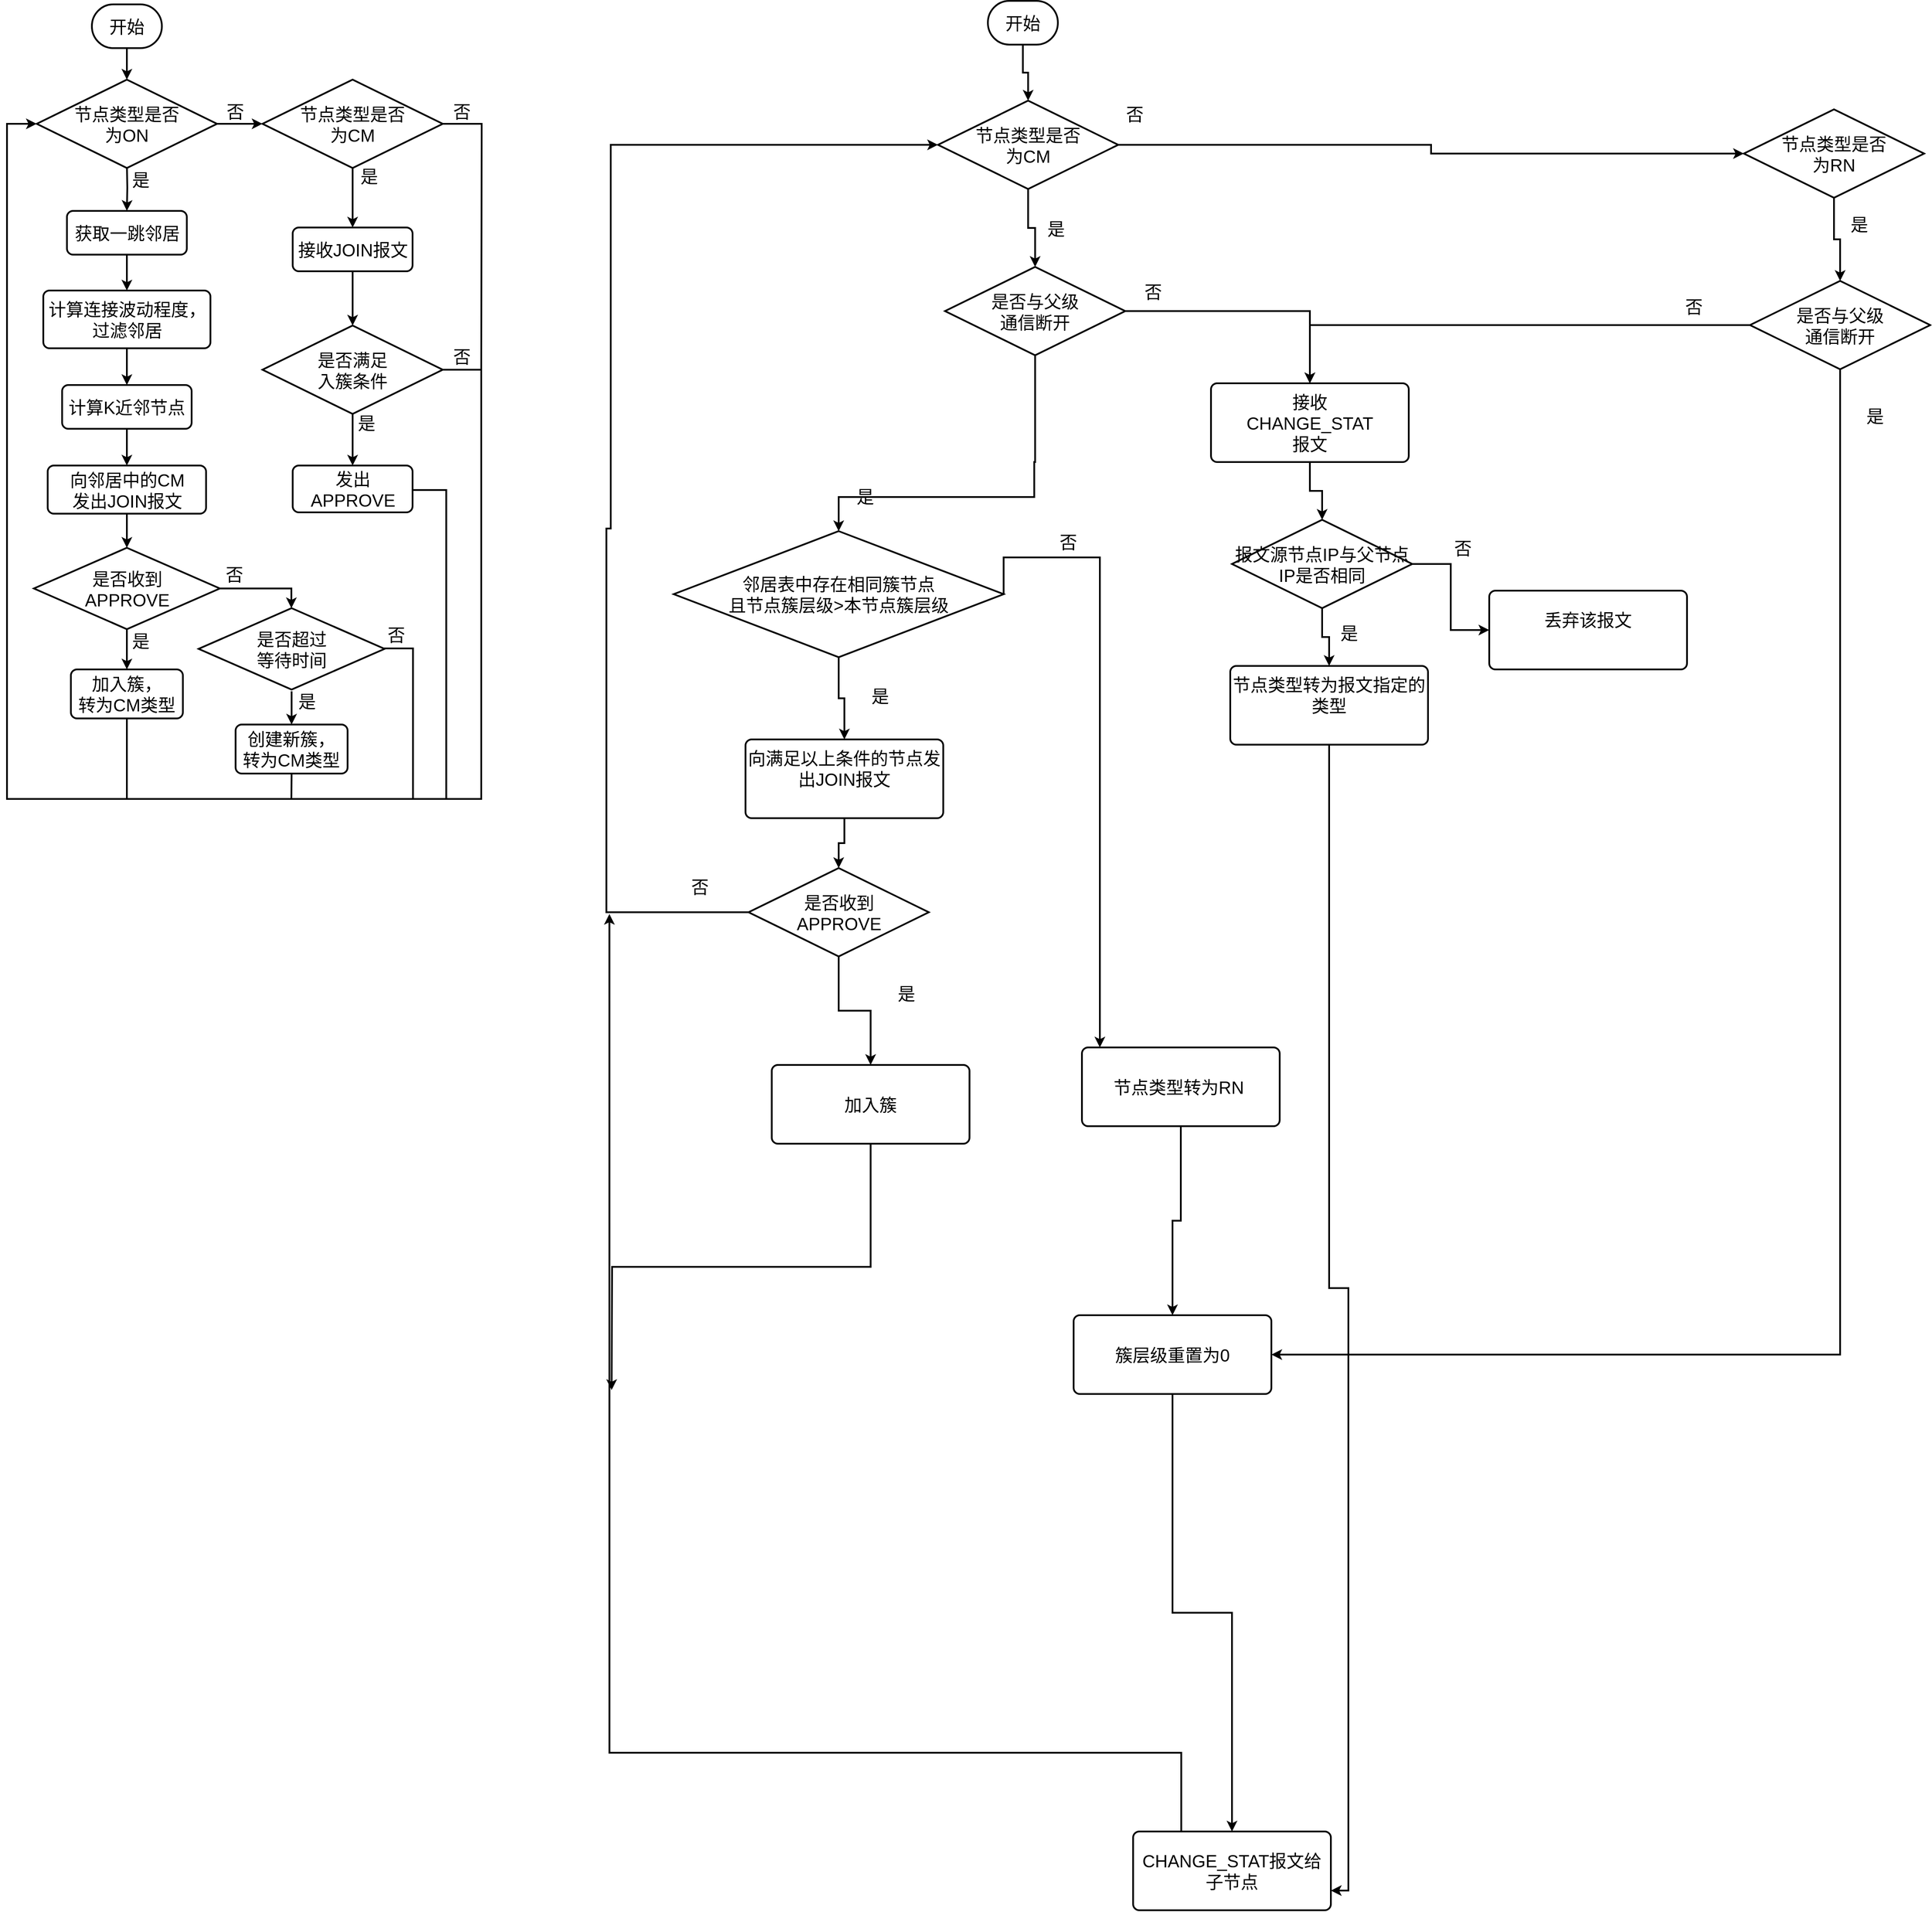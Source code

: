 <mxfile version="20.8.23" type="github">
  <diagram id="C5RBs43oDa-KdzZeNtuy" name="Page-1">
    <mxGraphModel dx="3772" dy="1596" grid="0" gridSize="10" guides="1" tooltips="1" connect="1" arrows="1" fold="1" page="0" pageScale="1" pageWidth="827" pageHeight="1169" math="0" shadow="0">
      <root>
        <mxCell id="WIyWlLk6GJQsqaUBKTNV-0" />
        <mxCell id="WIyWlLk6GJQsqaUBKTNV-1" parent="WIyWlLk6GJQsqaUBKTNV-0" />
        <mxCell id="Gv1gd0p0m8v2-Ml-v7k9-33" style="edgeStyle=orthogonalEdgeStyle;rounded=0;orthogonalLoop=1;jettySize=auto;html=1;exitX=0.5;exitY=1;exitDx=0;exitDy=0;entryX=0.5;entryY=0;entryDx=0;entryDy=0;fontSize=20;strokeWidth=2;" edge="1" parent="WIyWlLk6GJQsqaUBKTNV-1" source="Gv1gd0p0m8v2-Ml-v7k9-2" target="Gv1gd0p0m8v2-Ml-v7k9-16">
          <mxGeometry relative="1" as="geometry" />
        </mxCell>
        <mxCell id="Gv1gd0p0m8v2-Ml-v7k9-2" value="获取一跳邻居" style="rounded=1;whiteSpace=wrap;html=1;absoluteArcSize=1;arcSize=14;strokeWidth=2;fontSize=20;" vertex="1" parent="WIyWlLk6GJQsqaUBKTNV-1">
          <mxGeometry x="129.5" y="320" width="137" height="50" as="geometry" />
        </mxCell>
        <mxCell id="Gv1gd0p0m8v2-Ml-v7k9-41" style="edgeStyle=orthogonalEdgeStyle;rounded=0;orthogonalLoop=1;jettySize=auto;html=1;exitX=0.5;exitY=1;exitDx=0;exitDy=0;exitPerimeter=0;entryX=0.5;entryY=0;entryDx=0;entryDy=0;fontSize=20;strokeWidth=2;" edge="1" parent="WIyWlLk6GJQsqaUBKTNV-1" target="Gv1gd0p0m8v2-Ml-v7k9-2">
          <mxGeometry relative="1" as="geometry">
            <mxPoint x="198" y="266" as="sourcePoint" />
          </mxGeometry>
        </mxCell>
        <mxCell id="Gv1gd0p0m8v2-Ml-v7k9-55" style="edgeStyle=orthogonalEdgeStyle;rounded=0;orthogonalLoop=1;jettySize=auto;html=1;exitX=1;exitY=0.5;exitDx=0;exitDy=0;exitPerimeter=0;fontSize=20;entryX=0;entryY=0.5;entryDx=0;entryDy=0;entryPerimeter=0;strokeWidth=2;" edge="1" parent="WIyWlLk6GJQsqaUBKTNV-1" source="Gv1gd0p0m8v2-Ml-v7k9-3" target="Gv1gd0p0m8v2-Ml-v7k9-81">
          <mxGeometry relative="1" as="geometry">
            <mxPoint x="352" y="221" as="targetPoint" />
          </mxGeometry>
        </mxCell>
        <mxCell id="Gv1gd0p0m8v2-Ml-v7k9-3" value="节点类型是否&lt;br&gt;为ON" style="strokeWidth=2;html=1;shape=mxgraph.flowchart.decision;whiteSpace=wrap;fontSize=20;" vertex="1" parent="WIyWlLk6GJQsqaUBKTNV-1">
          <mxGeometry x="95" y="170" width="206" height="101" as="geometry" />
        </mxCell>
        <mxCell id="Gv1gd0p0m8v2-Ml-v7k9-9" style="edgeStyle=orthogonalEdgeStyle;rounded=0;orthogonalLoop=1;jettySize=auto;html=1;exitX=0.5;exitY=1;exitDx=0;exitDy=0;exitPerimeter=0;entryX=0.5;entryY=0;entryDx=0;entryDy=0;entryPerimeter=0;fontSize=20;strokeWidth=2;" edge="1" parent="WIyWlLk6GJQsqaUBKTNV-1" source="Gv1gd0p0m8v2-Ml-v7k9-8" target="Gv1gd0p0m8v2-Ml-v7k9-3">
          <mxGeometry relative="1" as="geometry" />
        </mxCell>
        <mxCell id="Gv1gd0p0m8v2-Ml-v7k9-8" value="开始" style="strokeWidth=2;html=1;shape=mxgraph.flowchart.terminator;whiteSpace=wrap;fontSize=20;" vertex="1" parent="WIyWlLk6GJQsqaUBKTNV-1">
          <mxGeometry x="158" y="84" width="80" height="50" as="geometry" />
        </mxCell>
        <mxCell id="Gv1gd0p0m8v2-Ml-v7k9-35" style="edgeStyle=orthogonalEdgeStyle;rounded=0;orthogonalLoop=1;jettySize=auto;html=1;exitX=0.5;exitY=1;exitDx=0;exitDy=0;entryX=0.5;entryY=0;entryDx=0;entryDy=0;fontSize=20;strokeWidth=2;" edge="1" parent="WIyWlLk6GJQsqaUBKTNV-1" source="Gv1gd0p0m8v2-Ml-v7k9-16" target="Gv1gd0p0m8v2-Ml-v7k9-82">
          <mxGeometry relative="1" as="geometry">
            <mxPoint x="211" y="539.0" as="targetPoint" />
          </mxGeometry>
        </mxCell>
        <mxCell id="Gv1gd0p0m8v2-Ml-v7k9-16" value="计算连接波动程度，过滤邻居" style="rounded=1;whiteSpace=wrap;html=1;absoluteArcSize=1;arcSize=14;strokeWidth=2;fontSize=20;" vertex="1" parent="WIyWlLk6GJQsqaUBKTNV-1">
          <mxGeometry x="102.5" y="411" width="191" height="66" as="geometry" />
        </mxCell>
        <mxCell id="Gv1gd0p0m8v2-Ml-v7k9-36" style="edgeStyle=orthogonalEdgeStyle;rounded=0;orthogonalLoop=1;jettySize=auto;html=1;entryX=0.5;entryY=0;entryDx=0;entryDy=0;fontSize=20;strokeWidth=2;exitX=0.5;exitY=1;exitDx=0;exitDy=0;" edge="1" parent="WIyWlLk6GJQsqaUBKTNV-1" target="Gv1gd0p0m8v2-Ml-v7k9-24">
          <mxGeometry relative="1" as="geometry">
            <mxPoint x="198" y="583.0" as="sourcePoint" />
            <Array as="points">
              <mxPoint x="198" y="570" />
              <mxPoint x="198" y="570" />
            </Array>
          </mxGeometry>
        </mxCell>
        <mxCell id="Gv1gd0p0m8v2-Ml-v7k9-37" style="edgeStyle=orthogonalEdgeStyle;rounded=0;orthogonalLoop=1;jettySize=auto;html=1;exitX=0.5;exitY=1;exitDx=0;exitDy=0;fontSize=20;entryX=0.5;entryY=0;entryDx=0;entryDy=0;entryPerimeter=0;strokeWidth=2;" edge="1" parent="WIyWlLk6GJQsqaUBKTNV-1" source="Gv1gd0p0m8v2-Ml-v7k9-24" target="Gv1gd0p0m8v2-Ml-v7k9-84">
          <mxGeometry relative="1" as="geometry">
            <mxPoint x="197" y="691" as="targetPoint" />
          </mxGeometry>
        </mxCell>
        <mxCell id="Gv1gd0p0m8v2-Ml-v7k9-24" value="向邻居中的CM&lt;br style=&quot;font-size: 20px;&quot;&gt;发出JOIN报文" style="rounded=1;whiteSpace=wrap;html=1;absoluteArcSize=1;arcSize=14;strokeWidth=2;fontSize=20;" vertex="1" parent="WIyWlLk6GJQsqaUBKTNV-1">
          <mxGeometry x="107.5" y="611" width="181" height="55" as="geometry" />
        </mxCell>
        <mxCell id="Gv1gd0p0m8v2-Ml-v7k9-39" style="edgeStyle=orthogonalEdgeStyle;rounded=0;orthogonalLoop=1;jettySize=auto;html=1;exitX=0.5;exitY=1;exitDx=0;exitDy=0;exitPerimeter=0;entryX=0.5;entryY=0;entryDx=0;entryDy=0;fontSize=20;strokeWidth=2;" edge="1" parent="WIyWlLk6GJQsqaUBKTNV-1" source="Gv1gd0p0m8v2-Ml-v7k9-84" target="Gv1gd0p0m8v2-Ml-v7k9-80">
          <mxGeometry relative="1" as="geometry">
            <mxPoint x="210" y="792.0" as="sourcePoint" />
            <mxPoint x="180" y="841" as="targetPoint" />
          </mxGeometry>
        </mxCell>
        <mxCell id="Gv1gd0p0m8v2-Ml-v7k9-63" value="是" style="text;strokeColor=none;align=center;fillColor=none;html=1;verticalAlign=middle;whiteSpace=wrap;rounded=0;fontSize=20;" vertex="1" parent="WIyWlLk6GJQsqaUBKTNV-1">
          <mxGeometry x="184" y="796" width="60" height="30" as="geometry" />
        </mxCell>
        <mxCell id="Gv1gd0p0m8v2-Ml-v7k9-66" value="否" style="text;strokeColor=none;align=center;fillColor=none;html=1;verticalAlign=middle;whiteSpace=wrap;rounded=0;fontSize=20;" vertex="1" parent="WIyWlLk6GJQsqaUBKTNV-1">
          <mxGeometry x="291" y="720" width="60" height="30" as="geometry" />
        </mxCell>
        <mxCell id="Gv1gd0p0m8v2-Ml-v7k9-68" value="是" style="text;strokeColor=none;align=center;fillColor=none;html=1;verticalAlign=middle;whiteSpace=wrap;rounded=0;fontSize=20;" vertex="1" parent="WIyWlLk6GJQsqaUBKTNV-1">
          <mxGeometry x="374" y="865" width="60" height="30" as="geometry" />
        </mxCell>
        <mxCell id="Gv1gd0p0m8v2-Ml-v7k9-70" value="是" style="text;strokeColor=none;align=center;fillColor=none;html=1;verticalAlign=middle;whiteSpace=wrap;rounded=0;fontSize=20;" vertex="1" parent="WIyWlLk6GJQsqaUBKTNV-1">
          <mxGeometry x="184" y="269" width="60" height="30" as="geometry" />
        </mxCell>
        <mxCell id="Gv1gd0p0m8v2-Ml-v7k9-71" value="否" style="text;strokeColor=none;align=center;fillColor=none;html=1;verticalAlign=middle;whiteSpace=wrap;rounded=0;fontSize=20;" vertex="1" parent="WIyWlLk6GJQsqaUBKTNV-1">
          <mxGeometry x="291.5" y="191" width="60" height="30" as="geometry" />
        </mxCell>
        <mxCell id="Gv1gd0p0m8v2-Ml-v7k9-72" value="否" style="text;strokeColor=none;align=center;fillColor=none;html=1;verticalAlign=middle;whiteSpace=wrap;rounded=0;fontSize=20;" vertex="1" parent="WIyWlLk6GJQsqaUBKTNV-1">
          <mxGeometry x="551" y="471" width="60" height="30" as="geometry" />
        </mxCell>
        <mxCell id="Gv1gd0p0m8v2-Ml-v7k9-74" value="是" style="text;strokeColor=none;align=center;fillColor=none;html=1;verticalAlign=middle;whiteSpace=wrap;rounded=0;fontSize=20;" vertex="1" parent="WIyWlLk6GJQsqaUBKTNV-1">
          <mxGeometry x="442" y="547" width="60" height="30" as="geometry" />
        </mxCell>
        <mxCell id="Gv1gd0p0m8v2-Ml-v7k9-75" value="是" style="text;strokeColor=none;align=center;fillColor=none;html=1;verticalAlign=middle;whiteSpace=wrap;rounded=0;fontSize=20;" vertex="1" parent="WIyWlLk6GJQsqaUBKTNV-1">
          <mxGeometry x="445" y="265" width="60" height="30" as="geometry" />
        </mxCell>
        <mxCell id="Gv1gd0p0m8v2-Ml-v7k9-101" style="edgeStyle=orthogonalEdgeStyle;rounded=0;orthogonalLoop=1;jettySize=auto;html=1;exitX=0.5;exitY=1;exitDx=0;exitDy=0;fontSize=20;endArrow=none;endFill=0;strokeWidth=2;" edge="1" parent="WIyWlLk6GJQsqaUBKTNV-1" source="Gv1gd0p0m8v2-Ml-v7k9-80">
          <mxGeometry relative="1" as="geometry">
            <mxPoint x="198" y="993" as="targetPoint" />
            <Array as="points">
              <mxPoint x="198" y="984" />
              <mxPoint x="198" y="984" />
            </Array>
          </mxGeometry>
        </mxCell>
        <mxCell id="Gv1gd0p0m8v2-Ml-v7k9-80" value="加入簇，&lt;br style=&quot;font-size: 20px;&quot;&gt;转为CM类型" style="rounded=1;whiteSpace=wrap;html=1;absoluteArcSize=1;arcSize=14;strokeWidth=2;fontSize=20;" vertex="1" parent="WIyWlLk6GJQsqaUBKTNV-1">
          <mxGeometry x="134" y="844" width="128" height="56" as="geometry" />
        </mxCell>
        <mxCell id="Gv1gd0p0m8v2-Ml-v7k9-95" value="" style="edgeStyle=orthogonalEdgeStyle;rounded=0;orthogonalLoop=1;jettySize=auto;html=1;fontSize=20;endArrow=classic;endFill=1;strokeWidth=2;" edge="1" parent="WIyWlLk6GJQsqaUBKTNV-1" source="Gv1gd0p0m8v2-Ml-v7k9-81" target="Gv1gd0p0m8v2-Ml-v7k9-86">
          <mxGeometry relative="1" as="geometry" />
        </mxCell>
        <mxCell id="Gv1gd0p0m8v2-Ml-v7k9-169" style="edgeStyle=orthogonalEdgeStyle;rounded=0;orthogonalLoop=1;jettySize=auto;html=1;exitX=1;exitY=0.5;exitDx=0;exitDy=0;exitPerimeter=0;strokeWidth=2;fontSize=20;endArrow=none;endFill=0;" edge="1" parent="WIyWlLk6GJQsqaUBKTNV-1" source="Gv1gd0p0m8v2-Ml-v7k9-81">
          <mxGeometry relative="1" as="geometry">
            <mxPoint x="603" y="501" as="targetPoint" />
          </mxGeometry>
        </mxCell>
        <mxCell id="Gv1gd0p0m8v2-Ml-v7k9-81" value="节点类型是否&lt;br&gt;为CM" style="strokeWidth=2;html=1;shape=mxgraph.flowchart.decision;whiteSpace=wrap;fontSize=20;" vertex="1" parent="WIyWlLk6GJQsqaUBKTNV-1">
          <mxGeometry x="353" y="170" width="206" height="101" as="geometry" />
        </mxCell>
        <mxCell id="Gv1gd0p0m8v2-Ml-v7k9-82" value="计算K近邻节点" style="rounded=1;whiteSpace=wrap;html=1;absoluteArcSize=1;arcSize=14;strokeWidth=2;fontSize=20;" vertex="1" parent="WIyWlLk6GJQsqaUBKTNV-1">
          <mxGeometry x="124" y="519" width="148" height="50" as="geometry" />
        </mxCell>
        <mxCell id="Gv1gd0p0m8v2-Ml-v7k9-92" value="" style="edgeStyle=orthogonalEdgeStyle;rounded=0;orthogonalLoop=1;jettySize=auto;html=1;fontSize=20;endArrow=classic;endFill=1;exitX=1;exitY=0.5;exitDx=0;exitDy=0;exitPerimeter=0;strokeWidth=2;" edge="1" parent="WIyWlLk6GJQsqaUBKTNV-1" source="Gv1gd0p0m8v2-Ml-v7k9-84" target="Gv1gd0p0m8v2-Ml-v7k9-91">
          <mxGeometry relative="1" as="geometry">
            <mxPoint x="288.25" y="702.5" as="sourcePoint" />
            <Array as="points">
              <mxPoint x="386" y="751" />
            </Array>
          </mxGeometry>
        </mxCell>
        <mxCell id="Gv1gd0p0m8v2-Ml-v7k9-84" value="是否收到&lt;br&gt;APPROVE" style="strokeWidth=2;html=1;shape=mxgraph.flowchart.decision;whiteSpace=wrap;fontSize=20;" vertex="1" parent="WIyWlLk6GJQsqaUBKTNV-1">
          <mxGeometry x="91.75" y="705" width="212.5" height="93" as="geometry" />
        </mxCell>
        <mxCell id="Gv1gd0p0m8v2-Ml-v7k9-107" style="edgeStyle=orthogonalEdgeStyle;rounded=0;orthogonalLoop=1;jettySize=auto;html=1;exitX=0.5;exitY=1;exitDx=0;exitDy=0;fontSize=20;endArrow=none;endFill=0;strokeWidth=2;" edge="1" parent="WIyWlLk6GJQsqaUBKTNV-1" source="Gv1gd0p0m8v2-Ml-v7k9-85">
          <mxGeometry relative="1" as="geometry">
            <mxPoint x="386" y="992" as="targetPoint" />
          </mxGeometry>
        </mxCell>
        <mxCell id="Gv1gd0p0m8v2-Ml-v7k9-85" value="创建新簇，&lt;br style=&quot;border-color: var(--border-color);&quot;&gt;转为CM类型" style="rounded=1;whiteSpace=wrap;html=1;absoluteArcSize=1;arcSize=14;strokeWidth=2;fontSize=20;" vertex="1" parent="WIyWlLk6GJQsqaUBKTNV-1">
          <mxGeometry x="322.25" y="907" width="128" height="56" as="geometry" />
        </mxCell>
        <mxCell id="Gv1gd0p0m8v2-Ml-v7k9-96" value="" style="edgeStyle=orthogonalEdgeStyle;rounded=0;orthogonalLoop=1;jettySize=auto;html=1;fontSize=20;endArrow=classic;endFill=1;strokeWidth=2;" edge="1" parent="WIyWlLk6GJQsqaUBKTNV-1" source="Gv1gd0p0m8v2-Ml-v7k9-86" target="Gv1gd0p0m8v2-Ml-v7k9-87">
          <mxGeometry relative="1" as="geometry" />
        </mxCell>
        <mxCell id="Gv1gd0p0m8v2-Ml-v7k9-86" value="接收JOIN报文" style="rounded=1;whiteSpace=wrap;html=1;absoluteArcSize=1;arcSize=14;strokeWidth=2;fontSize=20;" vertex="1" parent="WIyWlLk6GJQsqaUBKTNV-1">
          <mxGeometry x="387.5" y="339" width="137" height="50" as="geometry" />
        </mxCell>
        <mxCell id="Gv1gd0p0m8v2-Ml-v7k9-97" value="" style="edgeStyle=orthogonalEdgeStyle;rounded=0;orthogonalLoop=1;jettySize=auto;html=1;fontSize=20;endArrow=classic;endFill=1;strokeWidth=2;exitX=0.5;exitY=1;exitDx=0;exitDy=0;exitPerimeter=0;" edge="1" parent="WIyWlLk6GJQsqaUBKTNV-1" source="Gv1gd0p0m8v2-Ml-v7k9-87" target="Gv1gd0p0m8v2-Ml-v7k9-88">
          <mxGeometry relative="1" as="geometry">
            <mxPoint x="456.0" y="580" as="sourcePoint" />
          </mxGeometry>
        </mxCell>
        <mxCell id="Gv1gd0p0m8v2-Ml-v7k9-103" style="edgeStyle=orthogonalEdgeStyle;rounded=0;orthogonalLoop=1;jettySize=auto;html=1;exitX=1;exitY=0.5;exitDx=0;exitDy=0;exitPerimeter=0;fontSize=20;endArrow=classic;endFill=1;entryX=0;entryY=0.5;entryDx=0;entryDy=0;entryPerimeter=0;strokeWidth=2;" edge="1" parent="WIyWlLk6GJQsqaUBKTNV-1" source="Gv1gd0p0m8v2-Ml-v7k9-87" target="Gv1gd0p0m8v2-Ml-v7k9-3">
          <mxGeometry relative="1" as="geometry">
            <mxPoint x="52" y="447" as="targetPoint" />
            <Array as="points">
              <mxPoint x="603" y="501" />
              <mxPoint x="603" y="992" />
              <mxPoint x="61" y="992" />
              <mxPoint x="61" y="220" />
            </Array>
          </mxGeometry>
        </mxCell>
        <mxCell id="Gv1gd0p0m8v2-Ml-v7k9-87" value="是否满足&lt;br&gt;入簇条件" style="strokeWidth=2;html=1;shape=mxgraph.flowchart.decision;whiteSpace=wrap;fontSize=20;" vertex="1" parent="WIyWlLk6GJQsqaUBKTNV-1">
          <mxGeometry x="353" y="451" width="206" height="101" as="geometry" />
        </mxCell>
        <mxCell id="Gv1gd0p0m8v2-Ml-v7k9-100" style="edgeStyle=orthogonalEdgeStyle;rounded=0;orthogonalLoop=1;jettySize=auto;html=1;exitX=1;exitY=0.5;exitDx=0;exitDy=0;fontSize=20;endArrow=none;endFill=0;strokeWidth=2;" edge="1" parent="WIyWlLk6GJQsqaUBKTNV-1" source="Gv1gd0p0m8v2-Ml-v7k9-88">
          <mxGeometry relative="1" as="geometry">
            <mxPoint x="549" y="992" as="targetPoint" />
            <Array as="points">
              <mxPoint x="563" y="639" />
              <mxPoint x="563" y="992" />
            </Array>
          </mxGeometry>
        </mxCell>
        <mxCell id="Gv1gd0p0m8v2-Ml-v7k9-88" value="发出APPROVE" style="rounded=1;whiteSpace=wrap;html=1;absoluteArcSize=1;arcSize=14;strokeWidth=2;fontSize=20;" vertex="1" parent="WIyWlLk6GJQsqaUBKTNV-1">
          <mxGeometry x="387.5" y="611" width="137" height="53.5" as="geometry" />
        </mxCell>
        <mxCell id="Gv1gd0p0m8v2-Ml-v7k9-93" style="edgeStyle=orthogonalEdgeStyle;rounded=0;orthogonalLoop=1;jettySize=auto;html=1;exitX=0.5;exitY=1;exitDx=0;exitDy=0;exitPerimeter=0;entryX=0.5;entryY=0;entryDx=0;entryDy=0;fontSize=20;endArrow=classic;endFill=1;strokeWidth=2;" edge="1" parent="WIyWlLk6GJQsqaUBKTNV-1" target="Gv1gd0p0m8v2-Ml-v7k9-85">
          <mxGeometry relative="1" as="geometry">
            <mxPoint x="386.25" y="869.0" as="sourcePoint" />
          </mxGeometry>
        </mxCell>
        <mxCell id="Gv1gd0p0m8v2-Ml-v7k9-105" style="edgeStyle=orthogonalEdgeStyle;rounded=0;orthogonalLoop=1;jettySize=auto;html=1;fontSize=20;endArrow=none;endFill=0;strokeWidth=2;exitX=0.271;exitY=1.067;exitDx=0;exitDy=0;exitPerimeter=0;" edge="1" parent="WIyWlLk6GJQsqaUBKTNV-1" source="Gv1gd0p0m8v2-Ml-v7k9-106">
          <mxGeometry relative="1" as="geometry">
            <mxPoint x="525" y="992" as="targetPoint" />
            <mxPoint x="491" y="819" as="sourcePoint" />
            <Array as="points">
              <mxPoint x="492" y="820" />
              <mxPoint x="525" y="820" />
            </Array>
          </mxGeometry>
        </mxCell>
        <mxCell id="Gv1gd0p0m8v2-Ml-v7k9-91" value="是否超过&lt;br&gt;等待时间" style="strokeWidth=2;html=1;shape=mxgraph.flowchart.decision;whiteSpace=wrap;fontSize=20;" vertex="1" parent="WIyWlLk6GJQsqaUBKTNV-1">
          <mxGeometry x="280" y="774" width="212.5" height="93" as="geometry" />
        </mxCell>
        <mxCell id="Gv1gd0p0m8v2-Ml-v7k9-104" style="edgeStyle=orthogonalEdgeStyle;rounded=0;orthogonalLoop=1;jettySize=auto;html=1;exitX=0.5;exitY=1;exitDx=0;exitDy=0;fontSize=20;endArrow=classic;endFill=1;" edge="1" parent="WIyWlLk6GJQsqaUBKTNV-1" source="Gv1gd0p0m8v2-Ml-v7k9-72" target="Gv1gd0p0m8v2-Ml-v7k9-72">
          <mxGeometry relative="1" as="geometry" />
        </mxCell>
        <mxCell id="Gv1gd0p0m8v2-Ml-v7k9-106" value="否" style="text;strokeColor=none;align=center;fillColor=none;html=1;verticalAlign=middle;whiteSpace=wrap;rounded=0;fontSize=20;" vertex="1" parent="WIyWlLk6GJQsqaUBKTNV-1">
          <mxGeometry x="476" y="789" width="60" height="30" as="geometry" />
        </mxCell>
        <mxCell id="Gv1gd0p0m8v2-Ml-v7k9-114" value="" style="edgeStyle=orthogonalEdgeStyle;rounded=0;orthogonalLoop=1;jettySize=auto;html=1;strokeWidth=2;fontSize=20;endArrow=classic;endFill=1;" edge="1" parent="WIyWlLk6GJQsqaUBKTNV-1" source="Gv1gd0p0m8v2-Ml-v7k9-109" target="Gv1gd0p0m8v2-Ml-v7k9-111">
          <mxGeometry relative="1" as="geometry" />
        </mxCell>
        <mxCell id="Gv1gd0p0m8v2-Ml-v7k9-109" value="开始" style="strokeWidth=2;html=1;shape=mxgraph.flowchart.terminator;whiteSpace=wrap;fontSize=20;" vertex="1" parent="WIyWlLk6GJQsqaUBKTNV-1">
          <mxGeometry x="1182" y="80" width="80" height="50" as="geometry" />
        </mxCell>
        <mxCell id="Gv1gd0p0m8v2-Ml-v7k9-143" value="" style="edgeStyle=orthogonalEdgeStyle;rounded=0;orthogonalLoop=1;jettySize=auto;html=1;strokeWidth=2;fontSize=20;endArrow=classic;endFill=1;" edge="1" parent="WIyWlLk6GJQsqaUBKTNV-1" source="Gv1gd0p0m8v2-Ml-v7k9-110" target="Gv1gd0p0m8v2-Ml-v7k9-142">
          <mxGeometry relative="1" as="geometry" />
        </mxCell>
        <mxCell id="Gv1gd0p0m8v2-Ml-v7k9-110" value="&lt;div&gt;向满足以上条件的节点发出JOIN报文&lt;/div&gt;&lt;div&gt;&lt;br&gt;&lt;/div&gt;" style="rounded=1;whiteSpace=wrap;html=1;absoluteArcSize=1;arcSize=14;strokeWidth=2;fontSize=20;" vertex="1" parent="WIyWlLk6GJQsqaUBKTNV-1">
          <mxGeometry x="905" y="924" width="226" height="90" as="geometry" />
        </mxCell>
        <mxCell id="Gv1gd0p0m8v2-Ml-v7k9-115" value="" style="edgeStyle=orthogonalEdgeStyle;rounded=0;orthogonalLoop=1;jettySize=auto;html=1;strokeWidth=2;fontSize=20;endArrow=classic;endFill=1;" edge="1" parent="WIyWlLk6GJQsqaUBKTNV-1" source="Gv1gd0p0m8v2-Ml-v7k9-111" target="Gv1gd0p0m8v2-Ml-v7k9-113">
          <mxGeometry relative="1" as="geometry" />
        </mxCell>
        <mxCell id="Gv1gd0p0m8v2-Ml-v7k9-117" value="" style="edgeStyle=orthogonalEdgeStyle;rounded=0;orthogonalLoop=1;jettySize=auto;html=1;strokeWidth=2;fontSize=20;endArrow=classic;endFill=1;" edge="1" parent="WIyWlLk6GJQsqaUBKTNV-1" source="Gv1gd0p0m8v2-Ml-v7k9-111" target="Gv1gd0p0m8v2-Ml-v7k9-112">
          <mxGeometry relative="1" as="geometry" />
        </mxCell>
        <mxCell id="Gv1gd0p0m8v2-Ml-v7k9-111" value="节点类型是否&lt;br&gt;为CM" style="strokeWidth=2;html=1;shape=mxgraph.flowchart.decision;whiteSpace=wrap;fontSize=20;" vertex="1" parent="WIyWlLk6GJQsqaUBKTNV-1">
          <mxGeometry x="1125" y="194" width="206" height="101" as="geometry" />
        </mxCell>
        <mxCell id="Gv1gd0p0m8v2-Ml-v7k9-154" value="" style="edgeStyle=orthogonalEdgeStyle;rounded=0;orthogonalLoop=1;jettySize=auto;html=1;strokeWidth=2;fontSize=20;endArrow=classic;endFill=1;" edge="1" parent="WIyWlLk6GJQsqaUBKTNV-1" source="Gv1gd0p0m8v2-Ml-v7k9-112" target="Gv1gd0p0m8v2-Ml-v7k9-153">
          <mxGeometry relative="1" as="geometry" />
        </mxCell>
        <mxCell id="Gv1gd0p0m8v2-Ml-v7k9-112" value="节点类型是否&lt;br&gt;为RN" style="strokeWidth=2;html=1;shape=mxgraph.flowchart.decision;whiteSpace=wrap;fontSize=20;" vertex="1" parent="WIyWlLk6GJQsqaUBKTNV-1">
          <mxGeometry x="2046" y="204" width="206" height="101" as="geometry" />
        </mxCell>
        <mxCell id="Gv1gd0p0m8v2-Ml-v7k9-122" value="" style="edgeStyle=orthogonalEdgeStyle;rounded=0;orthogonalLoop=1;jettySize=auto;html=1;strokeWidth=2;fontSize=20;endArrow=classic;endFill=1;exitX=0.5;exitY=1;exitDx=0;exitDy=0;exitPerimeter=0;" edge="1" parent="WIyWlLk6GJQsqaUBKTNV-1" source="Gv1gd0p0m8v2-Ml-v7k9-113" target="Gv1gd0p0m8v2-Ml-v7k9-121">
          <mxGeometry relative="1" as="geometry">
            <mxPoint x="1005" y="607" as="sourcePoint" />
            <Array as="points">
              <mxPoint x="1236" y="607" />
              <mxPoint x="1235" y="647" />
              <mxPoint x="1012" y="647" />
            </Array>
          </mxGeometry>
        </mxCell>
        <mxCell id="Gv1gd0p0m8v2-Ml-v7k9-131" style="edgeStyle=orthogonalEdgeStyle;rounded=0;orthogonalLoop=1;jettySize=auto;html=1;strokeWidth=2;fontSize=20;endArrow=classic;endFill=1;entryX=0.5;entryY=0;entryDx=0;entryDy=0;" edge="1" parent="WIyWlLk6GJQsqaUBKTNV-1" source="Gv1gd0p0m8v2-Ml-v7k9-113" target="Gv1gd0p0m8v2-Ml-v7k9-130">
          <mxGeometry relative="1" as="geometry">
            <mxPoint x="1506" y="399" as="targetPoint" />
          </mxGeometry>
        </mxCell>
        <mxCell id="Gv1gd0p0m8v2-Ml-v7k9-113" value="是否与父级&lt;br&gt;通信断开" style="strokeWidth=2;html=1;shape=mxgraph.flowchart.decision;whiteSpace=wrap;fontSize=20;" vertex="1" parent="WIyWlLk6GJQsqaUBKTNV-1">
          <mxGeometry x="1133" y="384" width="206" height="101" as="geometry" />
        </mxCell>
        <mxCell id="Gv1gd0p0m8v2-Ml-v7k9-116" value="是" style="text;strokeColor=none;align=center;fillColor=none;html=1;verticalAlign=middle;whiteSpace=wrap;rounded=0;fontSize=20;" vertex="1" parent="WIyWlLk6GJQsqaUBKTNV-1">
          <mxGeometry x="1229.5" y="325" width="60" height="30" as="geometry" />
        </mxCell>
        <mxCell id="Gv1gd0p0m8v2-Ml-v7k9-120" value="否" style="text;strokeColor=none;align=center;fillColor=none;html=1;verticalAlign=middle;whiteSpace=wrap;rounded=0;fontSize=20;" vertex="1" parent="WIyWlLk6GJQsqaUBKTNV-1">
          <mxGeometry x="1320" y="194" width="60" height="30" as="geometry" />
        </mxCell>
        <mxCell id="Gv1gd0p0m8v2-Ml-v7k9-126" value="" style="edgeStyle=orthogonalEdgeStyle;rounded=0;orthogonalLoop=1;jettySize=auto;html=1;strokeWidth=2;fontSize=20;endArrow=classic;endFill=1;" edge="1" parent="WIyWlLk6GJQsqaUBKTNV-1" source="Gv1gd0p0m8v2-Ml-v7k9-121" target="Gv1gd0p0m8v2-Ml-v7k9-110">
          <mxGeometry relative="1" as="geometry" />
        </mxCell>
        <mxCell id="Gv1gd0p0m8v2-Ml-v7k9-128" style="edgeStyle=orthogonalEdgeStyle;rounded=0;orthogonalLoop=1;jettySize=auto;html=1;strokeWidth=2;fontSize=20;endArrow=classic;endFill=1;exitX=1;exitY=0.5;exitDx=0;exitDy=0;exitPerimeter=0;" edge="1" parent="WIyWlLk6GJQsqaUBKTNV-1" source="Gv1gd0p0m8v2-Ml-v7k9-121" target="Gv1gd0p0m8v2-Ml-v7k9-127">
          <mxGeometry relative="1" as="geometry">
            <mxPoint x="1351" y="716.0" as="sourcePoint" />
            <Array as="points">
              <mxPoint x="1200" y="716" />
              <mxPoint x="1310" y="716" />
            </Array>
          </mxGeometry>
        </mxCell>
        <mxCell id="Gv1gd0p0m8v2-Ml-v7k9-121" value="邻居表中存在相同簇节点&lt;br&gt;且节点簇层级&amp;gt;本节点簇层级" style="strokeWidth=2;html=1;shape=mxgraph.flowchart.decision;whiteSpace=wrap;fontSize=20;" vertex="1" parent="WIyWlLk6GJQsqaUBKTNV-1">
          <mxGeometry x="823" y="686" width="377" height="144" as="geometry" />
        </mxCell>
        <mxCell id="Gv1gd0p0m8v2-Ml-v7k9-124" value="是" style="text;strokeColor=none;align=center;fillColor=none;html=1;verticalAlign=middle;whiteSpace=wrap;rounded=0;fontSize=20;" vertex="1" parent="WIyWlLk6GJQsqaUBKTNV-1">
          <mxGeometry x="1012" y="631" width="60" height="30" as="geometry" />
        </mxCell>
        <mxCell id="Gv1gd0p0m8v2-Ml-v7k9-125" value="否" style="text;strokeColor=none;align=center;fillColor=none;html=1;verticalAlign=middle;whiteSpace=wrap;rounded=0;fontSize=20;" vertex="1" parent="WIyWlLk6GJQsqaUBKTNV-1">
          <mxGeometry x="1341" y="397" width="60" height="30" as="geometry" />
        </mxCell>
        <mxCell id="Gv1gd0p0m8v2-Ml-v7k9-150" style="edgeStyle=orthogonalEdgeStyle;rounded=0;orthogonalLoop=1;jettySize=auto;html=1;strokeWidth=2;fontSize=20;endArrow=classic;endFill=1;exitX=0.5;exitY=1;exitDx=0;exitDy=0;" edge="1" parent="WIyWlLk6GJQsqaUBKTNV-1" source="Gv1gd0p0m8v2-Ml-v7k9-151">
          <mxGeometry relative="1" as="geometry">
            <mxPoint x="749.455" y="1123.455" as="targetPoint" />
            <mxPoint x="1391" y="1607" as="sourcePoint" />
            <Array as="points">
              <mxPoint x="1397" y="2262" />
              <mxPoint x="1397" y="2200" />
              <mxPoint x="1403" y="2200" />
              <mxPoint x="1403" y="2082" />
              <mxPoint x="750" y="2082" />
            </Array>
          </mxGeometry>
        </mxCell>
        <mxCell id="Gv1gd0p0m8v2-Ml-v7k9-165" style="edgeStyle=orthogonalEdgeStyle;rounded=0;orthogonalLoop=1;jettySize=auto;html=1;exitX=0.5;exitY=1;exitDx=0;exitDy=0;strokeWidth=2;fontSize=20;endArrow=classic;endFill=1;" edge="1" parent="WIyWlLk6GJQsqaUBKTNV-1" source="Gv1gd0p0m8v2-Ml-v7k9-127" target="Gv1gd0p0m8v2-Ml-v7k9-164">
          <mxGeometry relative="1" as="geometry" />
        </mxCell>
        <mxCell id="Gv1gd0p0m8v2-Ml-v7k9-127" value="&lt;div&gt;节点类型转为RN&lt;span style=&quot;background-color: initial;&quot;&gt;&amp;nbsp;&lt;/span&gt;&lt;/div&gt;" style="rounded=1;whiteSpace=wrap;html=1;absoluteArcSize=1;arcSize=14;strokeWidth=2;fontSize=20;" vertex="1" parent="WIyWlLk6GJQsqaUBKTNV-1">
          <mxGeometry x="1289.5" y="1276" width="226" height="90" as="geometry" />
        </mxCell>
        <mxCell id="Gv1gd0p0m8v2-Ml-v7k9-129" value="否" style="text;strokeColor=none;align=center;fillColor=none;html=1;verticalAlign=middle;whiteSpace=wrap;rounded=0;fontSize=20;" vertex="1" parent="WIyWlLk6GJQsqaUBKTNV-1">
          <mxGeometry x="1244" y="683" width="60" height="30" as="geometry" />
        </mxCell>
        <mxCell id="Gv1gd0p0m8v2-Ml-v7k9-133" value="" style="edgeStyle=orthogonalEdgeStyle;rounded=0;orthogonalLoop=1;jettySize=auto;html=1;strokeWidth=2;fontSize=20;endArrow=classic;endFill=1;" edge="1" parent="WIyWlLk6GJQsqaUBKTNV-1" source="Gv1gd0p0m8v2-Ml-v7k9-130" target="Gv1gd0p0m8v2-Ml-v7k9-132">
          <mxGeometry relative="1" as="geometry" />
        </mxCell>
        <mxCell id="Gv1gd0p0m8v2-Ml-v7k9-130" value="&lt;div&gt;接收&lt;/div&gt;CHANGE_STAT&lt;div&gt;报文&lt;/div&gt;" style="rounded=1;whiteSpace=wrap;html=1;absoluteArcSize=1;arcSize=14;strokeWidth=2;fontSize=20;" vertex="1" parent="WIyWlLk6GJQsqaUBKTNV-1">
          <mxGeometry x="1437" y="517" width="226" height="90" as="geometry" />
        </mxCell>
        <mxCell id="Gv1gd0p0m8v2-Ml-v7k9-135" value="" style="edgeStyle=orthogonalEdgeStyle;rounded=0;orthogonalLoop=1;jettySize=auto;html=1;strokeWidth=2;fontSize=20;endArrow=classic;endFill=1;" edge="1" parent="WIyWlLk6GJQsqaUBKTNV-1" source="Gv1gd0p0m8v2-Ml-v7k9-132" target="Gv1gd0p0m8v2-Ml-v7k9-134">
          <mxGeometry relative="1" as="geometry" />
        </mxCell>
        <mxCell id="Gv1gd0p0m8v2-Ml-v7k9-138" value="" style="edgeStyle=orthogonalEdgeStyle;rounded=0;orthogonalLoop=1;jettySize=auto;html=1;strokeWidth=2;fontSize=20;endArrow=classic;endFill=1;" edge="1" parent="WIyWlLk6GJQsqaUBKTNV-1" source="Gv1gd0p0m8v2-Ml-v7k9-132" target="Gv1gd0p0m8v2-Ml-v7k9-137">
          <mxGeometry relative="1" as="geometry" />
        </mxCell>
        <mxCell id="Gv1gd0p0m8v2-Ml-v7k9-132" value="报文源节点IP与父节点IP是否相同" style="strokeWidth=2;html=1;shape=mxgraph.flowchart.decision;whiteSpace=wrap;fontSize=20;" vertex="1" parent="WIyWlLk6GJQsqaUBKTNV-1">
          <mxGeometry x="1461" y="673" width="206" height="101" as="geometry" />
        </mxCell>
        <mxCell id="Gv1gd0p0m8v2-Ml-v7k9-163" style="edgeStyle=orthogonalEdgeStyle;rounded=0;orthogonalLoop=1;jettySize=auto;html=1;entryX=1;entryY=0.75;entryDx=0;entryDy=0;strokeWidth=2;fontSize=20;endArrow=classic;endFill=1;" edge="1" parent="WIyWlLk6GJQsqaUBKTNV-1" source="Gv1gd0p0m8v2-Ml-v7k9-134" target="Gv1gd0p0m8v2-Ml-v7k9-151">
          <mxGeometry relative="1" as="geometry" />
        </mxCell>
        <mxCell id="Gv1gd0p0m8v2-Ml-v7k9-134" value="&lt;div&gt;节点类型转为报文指定的类型&lt;/div&gt;&lt;div&gt;&lt;br&gt;&lt;/div&gt;" style="rounded=1;whiteSpace=wrap;html=1;absoluteArcSize=1;arcSize=14;strokeWidth=2;fontSize=20;" vertex="1" parent="WIyWlLk6GJQsqaUBKTNV-1">
          <mxGeometry x="1459" y="840" width="226" height="90" as="geometry" />
        </mxCell>
        <mxCell id="Gv1gd0p0m8v2-Ml-v7k9-136" value="是" style="text;strokeColor=none;align=center;fillColor=none;html=1;verticalAlign=middle;whiteSpace=wrap;rounded=0;fontSize=20;" vertex="1" parent="WIyWlLk6GJQsqaUBKTNV-1">
          <mxGeometry x="1565" y="787" width="60" height="30" as="geometry" />
        </mxCell>
        <mxCell id="Gv1gd0p0m8v2-Ml-v7k9-137" value="&lt;div&gt;丢弃该报文&lt;/div&gt;&lt;div&gt;&lt;br&gt;&lt;/div&gt;" style="rounded=1;whiteSpace=wrap;html=1;absoluteArcSize=1;arcSize=14;strokeWidth=2;fontSize=20;" vertex="1" parent="WIyWlLk6GJQsqaUBKTNV-1">
          <mxGeometry x="1755" y="754" width="226" height="90" as="geometry" />
        </mxCell>
        <mxCell id="Gv1gd0p0m8v2-Ml-v7k9-139" value="否" style="text;strokeColor=none;align=center;fillColor=none;html=1;verticalAlign=middle;whiteSpace=wrap;rounded=0;fontSize=20;" vertex="1" parent="WIyWlLk6GJQsqaUBKTNV-1">
          <mxGeometry x="1695" y="690" width="60" height="30" as="geometry" />
        </mxCell>
        <mxCell id="Gv1gd0p0m8v2-Ml-v7k9-141" value="是" style="text;strokeColor=none;align=center;fillColor=none;html=1;verticalAlign=middle;whiteSpace=wrap;rounded=0;fontSize=20;" vertex="1" parent="WIyWlLk6GJQsqaUBKTNV-1">
          <mxGeometry x="1029" y="858.5" width="60" height="30" as="geometry" />
        </mxCell>
        <mxCell id="Gv1gd0p0m8v2-Ml-v7k9-146" style="edgeStyle=orthogonalEdgeStyle;rounded=0;orthogonalLoop=1;jettySize=auto;html=1;entryX=0.5;entryY=0;entryDx=0;entryDy=0;strokeWidth=2;fontSize=20;endArrow=classic;endFill=1;" edge="1" parent="WIyWlLk6GJQsqaUBKTNV-1" source="Gv1gd0p0m8v2-Ml-v7k9-142" target="Gv1gd0p0m8v2-Ml-v7k9-145">
          <mxGeometry relative="1" as="geometry" />
        </mxCell>
        <mxCell id="Gv1gd0p0m8v2-Ml-v7k9-148" style="edgeStyle=orthogonalEdgeStyle;rounded=0;orthogonalLoop=1;jettySize=auto;html=1;entryX=0;entryY=0.5;entryDx=0;entryDy=0;entryPerimeter=0;strokeWidth=2;fontSize=20;endArrow=classic;endFill=1;" edge="1" parent="WIyWlLk6GJQsqaUBKTNV-1" source="Gv1gd0p0m8v2-Ml-v7k9-142" target="Gv1gd0p0m8v2-Ml-v7k9-111">
          <mxGeometry relative="1" as="geometry">
            <Array as="points">
              <mxPoint x="746" y="1121" />
              <mxPoint x="746" y="683" />
              <mxPoint x="751" y="683" />
              <mxPoint x="751" y="245" />
            </Array>
          </mxGeometry>
        </mxCell>
        <mxCell id="Gv1gd0p0m8v2-Ml-v7k9-142" value="是否收到&lt;br&gt;APPROVE" style="strokeWidth=2;html=1;shape=mxgraph.flowchart.decision;whiteSpace=wrap;fontSize=20;" vertex="1" parent="WIyWlLk6GJQsqaUBKTNV-1">
          <mxGeometry x="908.5" y="1071" width="206" height="101" as="geometry" />
        </mxCell>
        <mxCell id="Gv1gd0p0m8v2-Ml-v7k9-168" style="edgeStyle=orthogonalEdgeStyle;rounded=0;orthogonalLoop=1;jettySize=auto;html=1;exitX=0.5;exitY=1;exitDx=0;exitDy=0;strokeWidth=2;fontSize=20;endArrow=classic;endFill=1;" edge="1" parent="WIyWlLk6GJQsqaUBKTNV-1" source="Gv1gd0p0m8v2-Ml-v7k9-145">
          <mxGeometry relative="1" as="geometry">
            <mxPoint x="752" y="1667.5" as="targetPoint" />
          </mxGeometry>
        </mxCell>
        <mxCell id="Gv1gd0p0m8v2-Ml-v7k9-145" value="&lt;div&gt;加入簇&lt;/div&gt;" style="rounded=1;whiteSpace=wrap;html=1;absoluteArcSize=1;arcSize=14;strokeWidth=2;fontSize=20;" vertex="1" parent="WIyWlLk6GJQsqaUBKTNV-1">
          <mxGeometry x="935" y="1296" width="226" height="90" as="geometry" />
        </mxCell>
        <mxCell id="Gv1gd0p0m8v2-Ml-v7k9-147" value="是" style="text;strokeColor=none;align=center;fillColor=none;html=1;verticalAlign=middle;whiteSpace=wrap;rounded=0;fontSize=20;" vertex="1" parent="WIyWlLk6GJQsqaUBKTNV-1">
          <mxGeometry x="1059" y="1199" width="60" height="30" as="geometry" />
        </mxCell>
        <mxCell id="Gv1gd0p0m8v2-Ml-v7k9-149" value="否" style="text;strokeColor=none;align=center;fillColor=none;html=1;verticalAlign=middle;whiteSpace=wrap;rounded=0;fontSize=20;" vertex="1" parent="WIyWlLk6GJQsqaUBKTNV-1">
          <mxGeometry x="823" y="1077" width="60" height="30" as="geometry" />
        </mxCell>
        <mxCell id="Gv1gd0p0m8v2-Ml-v7k9-151" value="&lt;div&gt;&lt;span style=&quot;background-color: initial;&quot;&gt;CHANGE_STAT报文给子节点&lt;/span&gt;&lt;br&gt;&lt;/div&gt;" style="rounded=1;whiteSpace=wrap;html=1;absoluteArcSize=1;arcSize=14;strokeWidth=2;fontSize=20;" vertex="1" parent="WIyWlLk6GJQsqaUBKTNV-1">
          <mxGeometry x="1348" y="2172" width="226" height="90" as="geometry" />
        </mxCell>
        <mxCell id="Gv1gd0p0m8v2-Ml-v7k9-161" style="edgeStyle=orthogonalEdgeStyle;rounded=0;orthogonalLoop=1;jettySize=auto;html=1;exitX=0;exitY=0.5;exitDx=0;exitDy=0;exitPerimeter=0;strokeWidth=2;fontSize=20;endArrow=classic;endFill=1;" edge="1" parent="WIyWlLk6GJQsqaUBKTNV-1" source="Gv1gd0p0m8v2-Ml-v7k9-153" target="Gv1gd0p0m8v2-Ml-v7k9-130">
          <mxGeometry relative="1" as="geometry" />
        </mxCell>
        <mxCell id="Gv1gd0p0m8v2-Ml-v7k9-167" style="edgeStyle=orthogonalEdgeStyle;rounded=0;orthogonalLoop=1;jettySize=auto;html=1;exitX=0.5;exitY=1;exitDx=0;exitDy=0;exitPerimeter=0;entryX=1;entryY=0.5;entryDx=0;entryDy=0;strokeWidth=2;fontSize=20;endArrow=classic;endFill=1;" edge="1" parent="WIyWlLk6GJQsqaUBKTNV-1" source="Gv1gd0p0m8v2-Ml-v7k9-153" target="Gv1gd0p0m8v2-Ml-v7k9-164">
          <mxGeometry relative="1" as="geometry" />
        </mxCell>
        <mxCell id="Gv1gd0p0m8v2-Ml-v7k9-153" value="是否与父级&lt;br&gt;通信断开" style="strokeWidth=2;html=1;shape=mxgraph.flowchart.decision;whiteSpace=wrap;fontSize=20;" vertex="1" parent="WIyWlLk6GJQsqaUBKTNV-1">
          <mxGeometry x="2053" y="400" width="206" height="101" as="geometry" />
        </mxCell>
        <mxCell id="Gv1gd0p0m8v2-Ml-v7k9-155" value="是" style="text;strokeColor=none;align=center;fillColor=none;html=1;verticalAlign=middle;whiteSpace=wrap;rounded=0;fontSize=20;" vertex="1" parent="WIyWlLk6GJQsqaUBKTNV-1">
          <mxGeometry x="2148" y="320" width="60" height="30" as="geometry" />
        </mxCell>
        <mxCell id="Gv1gd0p0m8v2-Ml-v7k9-157" value="是" style="text;strokeColor=none;align=center;fillColor=none;html=1;verticalAlign=middle;whiteSpace=wrap;rounded=0;fontSize=20;" vertex="1" parent="WIyWlLk6GJQsqaUBKTNV-1">
          <mxGeometry x="2166" y="539" width="60" height="30" as="geometry" />
        </mxCell>
        <mxCell id="Gv1gd0p0m8v2-Ml-v7k9-160" value="否" style="text;strokeColor=none;align=center;fillColor=none;html=1;verticalAlign=middle;whiteSpace=wrap;rounded=0;fontSize=20;" vertex="1" parent="WIyWlLk6GJQsqaUBKTNV-1">
          <mxGeometry x="1959" y="414" width="60" height="30" as="geometry" />
        </mxCell>
        <mxCell id="Gv1gd0p0m8v2-Ml-v7k9-166" style="edgeStyle=orthogonalEdgeStyle;rounded=0;orthogonalLoop=1;jettySize=auto;html=1;exitX=0.5;exitY=1;exitDx=0;exitDy=0;strokeWidth=2;fontSize=20;endArrow=classic;endFill=1;" edge="1" parent="WIyWlLk6GJQsqaUBKTNV-1" source="Gv1gd0p0m8v2-Ml-v7k9-164" target="Gv1gd0p0m8v2-Ml-v7k9-151">
          <mxGeometry relative="1" as="geometry" />
        </mxCell>
        <mxCell id="Gv1gd0p0m8v2-Ml-v7k9-164" value="&lt;div&gt;簇层级重置为0&lt;/div&gt;" style="rounded=1;whiteSpace=wrap;html=1;absoluteArcSize=1;arcSize=14;strokeWidth=2;fontSize=20;" vertex="1" parent="WIyWlLk6GJQsqaUBKTNV-1">
          <mxGeometry x="1280" y="1582" width="226" height="90" as="geometry" />
        </mxCell>
        <mxCell id="Gv1gd0p0m8v2-Ml-v7k9-170" value="否" style="text;strokeColor=none;align=center;fillColor=none;html=1;verticalAlign=middle;whiteSpace=wrap;rounded=0;fontSize=20;" vertex="1" parent="WIyWlLk6GJQsqaUBKTNV-1">
          <mxGeometry x="551" y="191" width="60" height="30" as="geometry" />
        </mxCell>
      </root>
    </mxGraphModel>
  </diagram>
</mxfile>

